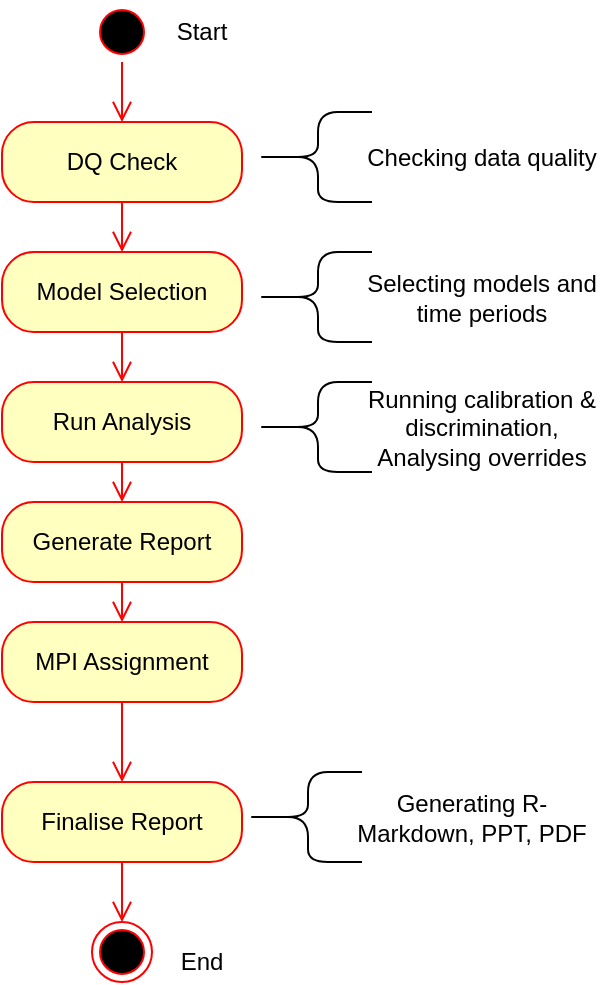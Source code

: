 <mxfile version="10.5.1" type="github"><diagram id="UpZjEi4son1hDtlHf9F6" name="Page-1"><mxGraphModel dx="918" dy="545" grid="1" gridSize="10" guides="1" tooltips="1" connect="1" arrows="1" fold="1" page="1" pageScale="1" pageWidth="827" pageHeight="1169" math="0" shadow="0"><root><mxCell id="0"/><mxCell id="1" parent="0"/><mxCell id="eKl-3rJPlzrIsLYgrPUt-1" value="" style="ellipse;html=1;shape=startState;fillColor=#000000;strokeColor=#ff0000;" vertex="1" parent="1"><mxGeometry x="110" y="10" width="30" height="30" as="geometry"/></mxCell><mxCell id="eKl-3rJPlzrIsLYgrPUt-2" value="" style="edgeStyle=orthogonalEdgeStyle;html=1;verticalAlign=bottom;endArrow=open;endSize=8;strokeColor=#ff0000;entryX=0.5;entryY=0;entryDx=0;entryDy=0;" edge="1" source="eKl-3rJPlzrIsLYgrPUt-1" parent="1" target="eKl-3rJPlzrIsLYgrPUt-22"><mxGeometry relative="1" as="geometry"><mxPoint x="125" y="80" as="targetPoint"/></mxGeometry></mxCell><mxCell id="eKl-3rJPlzrIsLYgrPUt-3" value="Model Selection" style="rounded=1;whiteSpace=wrap;html=1;arcSize=40;fontColor=#000000;fillColor=#ffffc0;strokeColor=#ff0000;" vertex="1" parent="1"><mxGeometry x="65" y="135" width="120" height="40" as="geometry"/></mxCell><mxCell id="eKl-3rJPlzrIsLYgrPUt-4" value="" style="edgeStyle=orthogonalEdgeStyle;html=1;verticalAlign=bottom;endArrow=open;endSize=8;strokeColor=#ff0000;entryX=0.5;entryY=0;entryDx=0;entryDy=0;" edge="1" source="eKl-3rJPlzrIsLYgrPUt-3" parent="1" target="eKl-3rJPlzrIsLYgrPUt-5"><mxGeometry relative="1" as="geometry"><mxPoint x="125" y="160" as="targetPoint"/></mxGeometry></mxCell><mxCell id="eKl-3rJPlzrIsLYgrPUt-5" value="Run Analysis" style="rounded=1;whiteSpace=wrap;html=1;arcSize=40;fontColor=#000000;fillColor=#ffffc0;strokeColor=#ff0000;" vertex="1" parent="1"><mxGeometry x="65" y="200" width="120" height="40" as="geometry"/></mxCell><mxCell id="eKl-3rJPlzrIsLYgrPUt-6" value="" style="edgeStyle=orthogonalEdgeStyle;html=1;verticalAlign=bottom;endArrow=open;endSize=8;strokeColor=#ff0000;entryX=0.5;entryY=0;entryDx=0;entryDy=0;" edge="1" source="eKl-3rJPlzrIsLYgrPUt-5" parent="1" target="eKl-3rJPlzrIsLYgrPUt-7"><mxGeometry relative="1" as="geometry"><mxPoint x="125" y="240" as="targetPoint"/></mxGeometry></mxCell><mxCell id="eKl-3rJPlzrIsLYgrPUt-7" value="Generate Report" style="rounded=1;whiteSpace=wrap;html=1;arcSize=40;fontColor=#000000;fillColor=#ffffc0;strokeColor=#ff0000;" vertex="1" parent="1"><mxGeometry x="65" y="260" width="120" height="40" as="geometry"/></mxCell><mxCell id="eKl-3rJPlzrIsLYgrPUt-8" value="" style="edgeStyle=orthogonalEdgeStyle;html=1;verticalAlign=bottom;endArrow=open;endSize=8;strokeColor=#ff0000;entryX=0.5;entryY=0;entryDx=0;entryDy=0;" edge="1" source="eKl-3rJPlzrIsLYgrPUt-7" parent="1" target="eKl-3rJPlzrIsLYgrPUt-9"><mxGeometry relative="1" as="geometry"><mxPoint x="125" y="310" as="targetPoint"/></mxGeometry></mxCell><mxCell id="eKl-3rJPlzrIsLYgrPUt-9" value="MPI Assignment" style="rounded=1;whiteSpace=wrap;html=1;arcSize=40;fontColor=#000000;fillColor=#ffffc0;strokeColor=#ff0000;" vertex="1" parent="1"><mxGeometry x="65" y="320" width="120" height="40" as="geometry"/></mxCell><mxCell id="eKl-3rJPlzrIsLYgrPUt-10" value="" style="edgeStyle=orthogonalEdgeStyle;html=1;verticalAlign=bottom;endArrow=open;endSize=8;strokeColor=#ff0000;entryX=0.5;entryY=0;entryDx=0;entryDy=0;" edge="1" source="eKl-3rJPlzrIsLYgrPUt-9" parent="1" target="eKl-3rJPlzrIsLYgrPUt-11"><mxGeometry relative="1" as="geometry"><mxPoint x="125" y="370" as="targetPoint"/></mxGeometry></mxCell><mxCell id="eKl-3rJPlzrIsLYgrPUt-11" value="Finalise Report" style="rounded=1;whiteSpace=wrap;html=1;arcSize=40;fontColor=#000000;fillColor=#ffffc0;strokeColor=#ff0000;" vertex="1" parent="1"><mxGeometry x="65" y="400" width="120" height="40" as="geometry"/></mxCell><mxCell id="eKl-3rJPlzrIsLYgrPUt-12" value="" style="edgeStyle=orthogonalEdgeStyle;html=1;verticalAlign=bottom;endArrow=open;endSize=8;strokeColor=#ff0000;entryX=0.5;entryY=0;entryDx=0;entryDy=0;" edge="1" source="eKl-3rJPlzrIsLYgrPUt-11" parent="1" target="eKl-3rJPlzrIsLYgrPUt-13"><mxGeometry relative="1" as="geometry"><mxPoint x="125" y="500" as="targetPoint"/></mxGeometry></mxCell><mxCell id="eKl-3rJPlzrIsLYgrPUt-13" value="" style="ellipse;html=1;shape=endState;fillColor=#000000;strokeColor=#ff0000;" vertex="1" parent="1"><mxGeometry x="110" y="470" width="30" height="30" as="geometry"/></mxCell><mxCell id="eKl-3rJPlzrIsLYgrPUt-19" value="" style="shape=curlyBracket;whiteSpace=wrap;html=1;rounded=1;size=0.55;" vertex="1" parent="1"><mxGeometry x="190" y="65" width="60" height="45" as="geometry"/></mxCell><mxCell id="eKl-3rJPlzrIsLYgrPUt-22" value="DQ Check" style="rounded=1;whiteSpace=wrap;html=1;arcSize=40;fontColor=#000000;fillColor=#ffffc0;strokeColor=#ff0000;" vertex="1" parent="1"><mxGeometry x="65" y="70" width="120" height="40" as="geometry"/></mxCell><mxCell id="eKl-3rJPlzrIsLYgrPUt-23" value="" style="edgeStyle=orthogonalEdgeStyle;html=1;verticalAlign=bottom;endArrow=open;endSize=8;strokeColor=#ff0000;entryX=0.5;entryY=0;entryDx=0;entryDy=0;" edge="1" source="eKl-3rJPlzrIsLYgrPUt-22" parent="1" target="eKl-3rJPlzrIsLYgrPUt-3"><mxGeometry relative="1" as="geometry"><mxPoint x="130" y="170" as="targetPoint"/></mxGeometry></mxCell><mxCell id="eKl-3rJPlzrIsLYgrPUt-24" value="Checking data quality" style="text;html=1;strokeColor=none;fillColor=none;align=center;verticalAlign=middle;whiteSpace=wrap;rounded=0;" vertex="1" parent="1"><mxGeometry x="240" y="77.5" width="130" height="20" as="geometry"/></mxCell><mxCell id="eKl-3rJPlzrIsLYgrPUt-25" value="" style="shape=curlyBracket;whiteSpace=wrap;html=1;rounded=1;size=0.55;" vertex="1" parent="1"><mxGeometry x="190" y="135" width="60" height="45" as="geometry"/></mxCell><mxCell id="eKl-3rJPlzrIsLYgrPUt-26" value="Selecting models and time periods" style="text;html=1;strokeColor=none;fillColor=none;align=center;verticalAlign=middle;whiteSpace=wrap;rounded=0;" vertex="1" parent="1"><mxGeometry x="240" y="147.5" width="130" height="20" as="geometry"/></mxCell><mxCell id="eKl-3rJPlzrIsLYgrPUt-27" value="" style="shape=curlyBracket;whiteSpace=wrap;html=1;rounded=1;size=0.55;" vertex="1" parent="1"><mxGeometry x="190" y="200" width="60" height="45" as="geometry"/></mxCell><mxCell id="eKl-3rJPlzrIsLYgrPUt-28" value="Running calibration &amp;amp; discrimination,&lt;br&gt;Analysing overrides&lt;br&gt;" style="text;html=1;strokeColor=none;fillColor=none;align=center;verticalAlign=middle;whiteSpace=wrap;rounded=0;" vertex="1" parent="1"><mxGeometry x="240" y="213" width="130" height="20" as="geometry"/></mxCell><mxCell id="eKl-3rJPlzrIsLYgrPUt-29" value="" style="shape=curlyBracket;whiteSpace=wrap;html=1;rounded=1;size=0.55;" vertex="1" parent="1"><mxGeometry x="185" y="395" width="60" height="45" as="geometry"/></mxCell><mxCell id="eKl-3rJPlzrIsLYgrPUt-30" value="Generating R-Markdown, PPT, PDF" style="text;html=1;strokeColor=none;fillColor=none;align=center;verticalAlign=middle;whiteSpace=wrap;rounded=0;" vertex="1" parent="1"><mxGeometry x="235" y="407.5" width="130" height="20" as="geometry"/></mxCell><mxCell id="eKl-3rJPlzrIsLYgrPUt-31" value="Start" style="text;html=1;strokeColor=none;fillColor=none;align=center;verticalAlign=middle;whiteSpace=wrap;rounded=0;" vertex="1" parent="1"><mxGeometry x="145" y="15" width="40" height="20" as="geometry"/></mxCell><mxCell id="eKl-3rJPlzrIsLYgrPUt-32" value="End" style="text;html=1;strokeColor=none;fillColor=none;align=center;verticalAlign=middle;whiteSpace=wrap;rounded=0;" vertex="1" parent="1"><mxGeometry x="145" y="480" width="40" height="20" as="geometry"/></mxCell></root></mxGraphModel></diagram></mxfile>